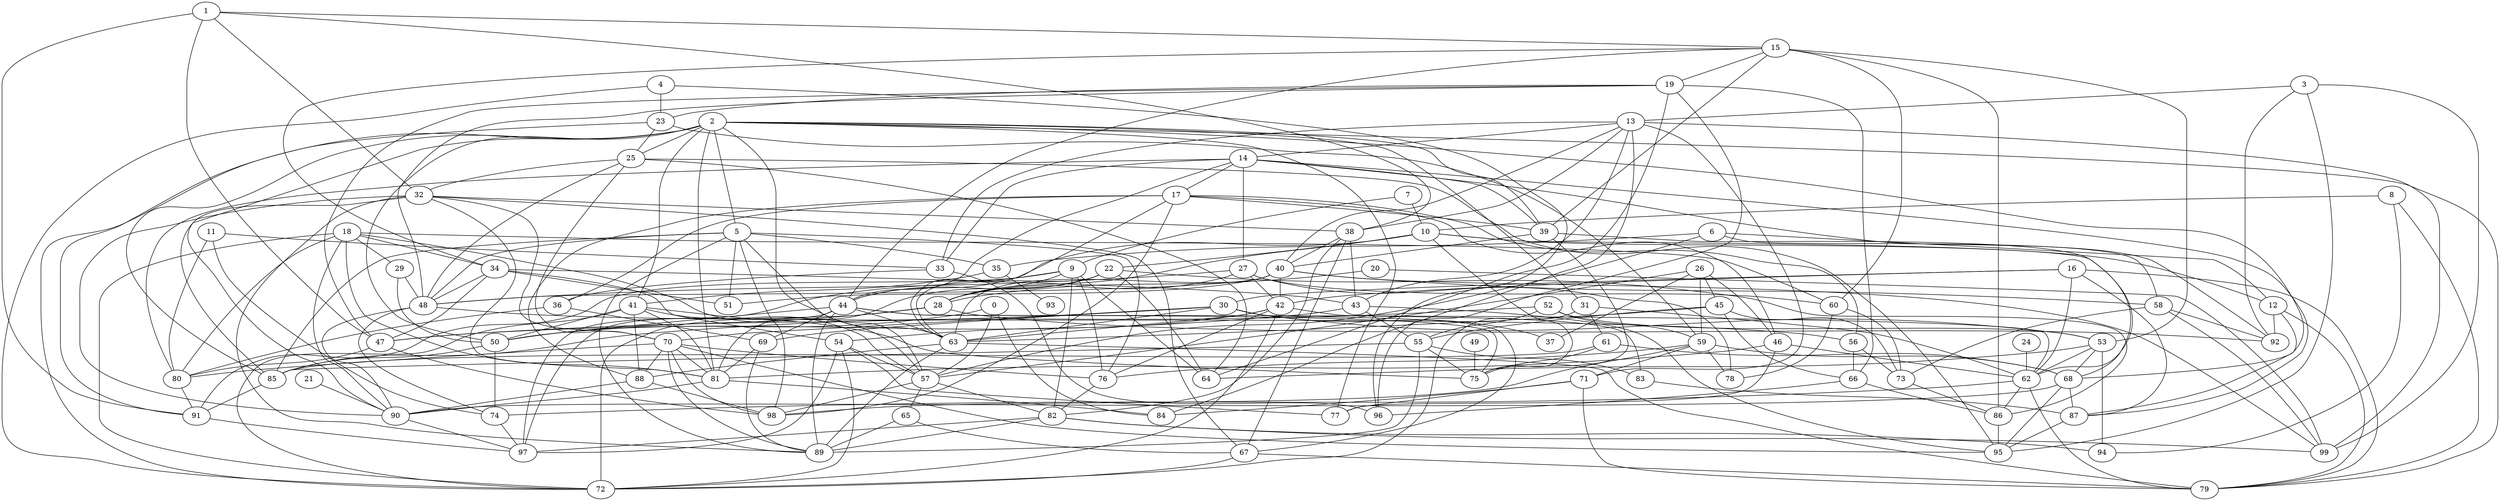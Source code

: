 strict graph "gnp_random_graph(100,0.06)" {
0;
1;
2;
3;
4;
5;
6;
7;
8;
9;
10;
11;
12;
13;
14;
15;
16;
17;
18;
19;
20;
21;
22;
23;
24;
25;
26;
27;
28;
29;
30;
31;
32;
33;
34;
35;
36;
37;
38;
39;
40;
41;
42;
43;
44;
45;
46;
47;
48;
49;
50;
51;
52;
53;
54;
55;
56;
57;
58;
59;
60;
61;
62;
63;
64;
65;
66;
67;
68;
69;
70;
71;
72;
73;
74;
75;
76;
77;
78;
79;
80;
81;
82;
83;
84;
85;
86;
87;
88;
89;
90;
91;
92;
93;
94;
95;
96;
97;
98;
99;
0 -- 57  [is_available=True, prob="0.671057351594"];
0 -- 50  [is_available=True, prob="0.690010697206"];
0 -- 84  [is_available=True, prob="0.334758250177"];
1 -- 32  [is_available=True, prob="1.0"];
1 -- 91  [is_available=True, prob="1.0"];
1 -- 47  [is_available=True, prob="0.589330813349"];
1 -- 38  [is_available=True, prob="0.668733342875"];
1 -- 15  [is_available=True, prob="0.00409405904682"];
2 -- 68  [is_available=True, prob="1.0"];
2 -- 5  [is_available=True, prob="0.560160947084"];
2 -- 39  [is_available=True, prob="0.492727553365"];
2 -- 72  [is_available=True, prob="0.866713681946"];
2 -- 41  [is_available=True, prob="0.880660493297"];
2 -- 77  [is_available=True, prob="0.657926044712"];
2 -- 79  [is_available=True, prob="1.0"];
2 -- 81  [is_available=True, prob="0.52491873124"];
2 -- 50  [is_available=True, prob="1.0"];
2 -- 85  [is_available=True, prob="0.121002462389"];
2 -- 57  [is_available=True, prob="0.688849433046"];
2 -- 25  [is_available=True, prob="1.0"];
2 -- 90  [is_available=True, prob="1.0"];
2 -- 31  [is_available=True, prob="0.932520824682"];
3 -- 99  [is_available=True, prob="0.724532969939"];
3 -- 92  [is_available=True, prob="0.323022409879"];
3 -- 13  [is_available=True, prob="1.0"];
3 -- 95  [is_available=True, prob="0.653609205876"];
4 -- 72  [is_available=True, prob="0.78798378321"];
4 -- 96  [is_available=True, prob="0.0983039226201"];
4 -- 23  [is_available=True, prob="0.751404426612"];
5 -- 35  [is_available=True, prob="1.0"];
5 -- 76  [is_available=True, prob="0.345207098844"];
5 -- 98  [is_available=True, prob="1.0"];
5 -- 48  [is_available=True, prob="0.710703875633"];
5 -- 51  [is_available=True, prob="1.0"];
5 -- 85  [is_available=True, prob="0.261533064791"];
5 -- 89  [is_available=True, prob="0.549838072544"];
5 -- 63  [is_available=True, prob="0.642452105584"];
6 -- 57  [is_available=True, prob="0.295650459841"];
6 -- 58  [is_available=True, prob="0.709116541315"];
6 -- 35  [is_available=True, prob="0.919955655212"];
6 -- 12  [is_available=True, prob="0.430719101836"];
7 -- 9  [is_available=True, prob="0.321729075086"];
7 -- 10  [is_available=True, prob="1.0"];
8 -- 10  [is_available=True, prob="0.0999599678257"];
8 -- 94  [is_available=True, prob="0.756580262591"];
8 -- 79  [is_available=True, prob="0.44927188035"];
9 -- 64  [is_available=True, prob="0.4877768743"];
9 -- 97  [is_available=True, prob="0.034993977242"];
9 -- 76  [is_available=True, prob="1.0"];
9 -- 82  [is_available=True, prob="0.767009024055"];
9 -- 91  [is_available=True, prob="0.0694351610852"];
9 -- 28  [is_available=True, prob="0.838047232328"];
10 -- 68  [is_available=True, prob="0.710356356081"];
10 -- 44  [is_available=True, prob="0.084861874404"];
10 -- 75  [is_available=True, prob="0.81467711509"];
10 -- 12  [is_available=True, prob="1.0"];
10 -- 22  [is_available=True, prob="1.0"];
10 -- 28  [is_available=True, prob="0.114189280281"];
11 -- 80  [is_available=True, prob="0.577227708903"];
11 -- 33  [is_available=True, prob="1.0"];
11 -- 74  [is_available=True, prob="0.704360758115"];
12 -- 87  [is_available=True, prob="1.0"];
12 -- 92  [is_available=True, prob="0.151890145966"];
12 -- 79  [is_available=True, prob="0.335188873245"];
13 -- 33  [is_available=True, prob="0.867095277228"];
13 -- 38  [is_available=True, prob="0.405254949169"];
13 -- 71  [is_available=True, prob="0.0073405691716"];
13 -- 40  [is_available=True, prob="0.0999735347473"];
13 -- 43  [is_available=True, prob="0.960741663552"];
13 -- 14  [is_available=True, prob="0.625041892195"];
13 -- 99  [is_available=True, prob="0.369447033936"];
13 -- 84  [is_available=True, prob="0.261422922647"];
14 -- 33  [is_available=True, prob="0.988225696203"];
14 -- 39  [is_available=True, prob="0.22529633195"];
14 -- 44  [is_available=True, prob="0.64758877001"];
14 -- 80  [is_available=True, prob="0.791140239144"];
14 -- 17  [is_available=True, prob="0.501337967777"];
14 -- 87  [is_available=True, prob="1.0"];
14 -- 27  [is_available=True, prob="0.814029121953"];
14 -- 92  [is_available=True, prob="0.0828854921059"];
15 -- 34  [is_available=True, prob="1.0"];
15 -- 39  [is_available=True, prob="0.0874411629438"];
15 -- 44  [is_available=True, prob="0.188355267211"];
15 -- 19  [is_available=True, prob="0.992075608173"];
15 -- 53  [is_available=True, prob="0.786249528862"];
15 -- 86  [is_available=True, prob="0.929360528287"];
15 -- 60  [is_available=True, prob="0.0751221948564"];
16 -- 42  [is_available=True, prob="0.304096549236"];
16 -- 87  [is_available=True, prob="0.758673235927"];
16 -- 62  [is_available=True, prob="0.938343758888"];
16 -- 30  [is_available=True, prob="0.391592404061"];
16 -- 79  [is_available=True, prob="0.695567988885"];
17 -- 98  [is_available=True, prob="1.0"];
17 -- 36  [is_available=True, prob="0.245291820693"];
17 -- 39  [is_available=True, prob="0.82365838669"];
17 -- 46  [is_available=True, prob="0.470260630688"];
17 -- 88  [is_available=True, prob="0.95070486876"];
17 -- 56  [is_available=True, prob="0.282549267473"];
17 -- 63  [is_available=True, prob="0.0411249611991"];
18 -- 34  [is_available=True, prob="1.0"];
18 -- 72  [is_available=True, prob="0.0126708647159"];
18 -- 80  [is_available=True, prob="0.480465986979"];
18 -- 81  [is_available=True, prob="0.974926417648"];
18 -- 57  [is_available=True, prob="0.657157937279"];
18 -- 90  [is_available=True, prob="1.0"];
18 -- 60  [is_available=True, prob="0.686332747665"];
18 -- 29  [is_available=True, prob="1.0"];
19 -- 64  [is_available=True, prob="1.0"];
19 -- 96  [is_available=True, prob="0.259512028362"];
19 -- 66  [is_available=True, prob="0.877923885053"];
19 -- 47  [is_available=True, prob="1.0"];
19 -- 48  [is_available=True, prob="0.303909755215"];
19 -- 23  [is_available=True, prob="1.0"];
20 -- 99  [is_available=True, prob="0.571945238786"];
20 -- 28  [is_available=True, prob="1.0"];
21 -- 90  [is_available=True, prob="0.361626240187"];
22 -- 64  [is_available=True, prob="0.191537491421"];
22 -- 44  [is_available=True, prob="0.493915576577"];
22 -- 81  [is_available=True, prob="0.894939909157"];
22 -- 86  [is_available=True, prob="1.0"];
22 -- 28  [is_available=True, prob="0.478094684461"];
22 -- 63  [is_available=True, prob="0.865701762485"];
23 -- 25  [is_available=True, prob="0.531264689517"];
23 -- 91  [is_available=True, prob="0.683068075108"];
23 -- 59  [is_available=True, prob="0.123931878701"];
24 -- 62  [is_available=True, prob="1.0"];
25 -- 32  [is_available=True, prob="0.853279823889"];
25 -- 64  [is_available=True, prob="1.0"];
25 -- 70  [is_available=True, prob="0.760337159085"];
25 -- 48  [is_available=True, prob="0.0506685264544"];
25 -- 95  [is_available=True, prob="0.580578404951"];
26 -- 57  [is_available=True, prob="0.946098165045"];
26 -- 59  [is_available=True, prob="0.69721608207"];
26 -- 37  [is_available=True, prob="0.859535840757"];
26 -- 46  [is_available=True, prob="1.0"];
26 -- 45  [is_available=True, prob="0.702588352387"];
27 -- 28  [is_available=True, prob="0.676846283328"];
27 -- 42  [is_available=True, prob="0.775081423269"];
27 -- 78  [is_available=True, prob="0.277877100404"];
27 -- 48  [is_available=True, prob="0.362318326044"];
27 -- 60  [is_available=True, prob="0.219250644806"];
28 -- 72  [is_available=True, prob="0.178185102449"];
28 -- 50  [is_available=True, prob="0.652533662518"];
28 -- 92  [is_available=True, prob="1.0"];
29 -- 48  [is_available=True, prob="0.275068403215"];
29 -- 50  [is_available=True, prob="0.482084896391"];
30 -- 67  [is_available=True, prob="0.165348600277"];
30 -- 37  [is_available=True, prob="0.895292045939"];
30 -- 70  [is_available=True, prob="0.207080483298"];
30 -- 47  [is_available=True, prob="0.095135625261"];
30 -- 53  [is_available=True, prob="0.494568863017"];
30 -- 69  [is_available=True, prob="0.0425256174276"];
30 -- 63  [is_available=True, prob="0.562734133098"];
31 -- 72  [is_available=True, prob="0.0128690642461"];
31 -- 61  [is_available=True, prob="0.795981373483"];
31 -- 62  [is_available=True, prob="0.762285352094"];
32 -- 67  [is_available=True, prob="1.0"];
32 -- 38  [is_available=True, prob="1.0"];
32 -- 70  [is_available=True, prob="1.0"];
32 -- 81  [is_available=True, prob="0.565734189425"];
32 -- 85  [is_available=True, prob="1.0"];
32 -- 89  [is_available=True, prob="1.0"];
32 -- 90  [is_available=True, prob="0.361042451493"];
33 -- 96  [is_available=True, prob="0.601022290821"];
33 -- 36  [is_available=True, prob="0.0698605802474"];
34 -- 43  [is_available=True, prob="0.555403835797"];
34 -- 47  [is_available=True, prob="0.728819679813"];
34 -- 48  [is_available=True, prob="1.0"];
34 -- 51  [is_available=True, prob="0.481072650911"];
34 -- 54  [is_available=True, prob="0.21246438537"];
35 -- 41  [is_available=True, prob="0.977470194303"];
35 -- 93  [is_available=True, prob="0.312589314197"];
36 -- 80  [is_available=True, prob="0.861204070738"];
36 -- 69  [is_available=True, prob="1.0"];
38 -- 67  [is_available=True, prob="1.0"];
38 -- 40  [is_available=True, prob="0.439407594141"];
38 -- 43  [is_available=True, prob="0.910189279471"];
38 -- 82  [is_available=True, prob="0.393293973828"];
39 -- 40  [is_available=True, prob="1.0"];
39 -- 75  [is_available=True, prob="0.818146928403"];
39 -- 62  [is_available=True, prob="0.846336658721"];
40 -- 99  [is_available=True, prob="0.749704313134"];
40 -- 42  [is_available=True, prob="0.642161220487"];
40 -- 48  [is_available=True, prob="0.318814392527"];
40 -- 51  [is_available=True, prob="0.219297673041"];
40 -- 58  [is_available=True, prob="1.0"];
40 -- 63  [is_available=True, prob="1.0"];
41 -- 72  [is_available=True, prob="1.0"];
41 -- 75  [is_available=True, prob="0.797603634341"];
41 -- 81  [is_available=True, prob="1.0"];
41 -- 50  [is_available=True, prob="0.80650143365"];
41 -- 88  [is_available=True, prob="0.389223162949"];
41 -- 57  [is_available=True, prob="1.0"];
42 -- 76  [is_available=True, prob="0.671381777322"];
42 -- 72  [is_available=True, prob="0.637404181506"];
42 -- 83  [is_available=True, prob="0.348047199279"];
42 -- 54  [is_available=True, prob="0.758581485084"];
42 -- 63  [is_available=True, prob="0.172772846877"];
43 -- 47  [is_available=True, prob="0.640535902911"];
43 -- 55  [is_available=True, prob="0.443991120282"];
43 -- 95  [is_available=True, prob="1.0"];
44 -- 97  [is_available=True, prob="0.123737111238"];
44 -- 69  [is_available=True, prob="0.398579035395"];
44 -- 75  [is_available=True, prob="0.297474026183"];
44 -- 50  [is_available=True, prob="0.406491469462"];
44 -- 89  [is_available=True, prob="0.657254883706"];
44 -- 62  [is_available=True, prob="1.0"];
44 -- 63  [is_available=True, prob="0.289950243765"];
45 -- 73  [is_available=True, prob="1.0"];
45 -- 63  [is_available=True, prob="0.397986394814"];
45 -- 66  [is_available=True, prob="1.0"];
45 -- 55  [is_available=True, prob="0.0373226457218"];
46 -- 77  [is_available=True, prob="0.465531757734"];
46 -- 62  [is_available=True, prob="0.977691725438"];
46 -- 81  [is_available=True, prob="0.0996473290372"];
47 -- 98  [is_available=True, prob="1.0"];
47 -- 80  [is_available=True, prob="1.0"];
48 -- 74  [is_available=True, prob="1.0"];
48 -- 56  [is_available=True, prob="0.40827491267"];
48 -- 90  [is_available=True, prob="1.0"];
49 -- 75  [is_available=True, prob="0.431592355611"];
50 -- 74  [is_available=True, prob="0.219093948556"];
50 -- 85  [is_available=True, prob="0.140936078703"];
52 -- 59  [is_available=True, prob="1.0"];
52 -- 53  [is_available=True, prob="1.0"];
52 -- 85  [is_available=True, prob="0.727840243292"];
52 -- 55  [is_available=True, prob="0.547034651942"];
53 -- 64  [is_available=True, prob="0.333092644684"];
53 -- 68  [is_available=True, prob="1.0"];
53 -- 94  [is_available=True, prob="0.447370834058"];
53 -- 62  [is_available=True, prob="0.828913372729"];
54 -- 97  [is_available=True, prob="0.710958418974"];
54 -- 72  [is_available=True, prob="0.311194474455"];
54 -- 77  [is_available=True, prob="0.0770184709341"];
54 -- 57  [is_available=True, prob="1.0"];
55 -- 75  [is_available=True, prob="0.158032076151"];
55 -- 83  [is_available=True, prob="0.0438732907963"];
55 -- 85  [is_available=True, prob="0.0468400001859"];
55 -- 89  [is_available=True, prob="0.203027035158"];
56 -- 66  [is_available=True, prob="1.0"];
56 -- 73  [is_available=True, prob="0.237954710539"];
57 -- 65  [is_available=True, prob="0.0998337920747"];
57 -- 98  [is_available=True, prob="0.579144144063"];
57 -- 82  [is_available=True, prob="1.0"];
58 -- 73  [is_available=True, prob="0.166621784511"];
58 -- 99  [is_available=True, prob="0.622946136699"];
58 -- 92  [is_available=True, prob="0.726182849417"];
59 -- 98  [is_available=True, prob="0.154648690751"];
59 -- 68  [is_available=True, prob="0.510041222966"];
59 -- 71  [is_available=True, prob="1.0"];
59 -- 76  [is_available=True, prob="0.553895301344"];
59 -- 78  [is_available=True, prob="0.504761967265"];
60 -- 73  [is_available=True, prob="0.360051122329"];
60 -- 78  [is_available=True, prob="0.317858844703"];
61 -- 75  [is_available=True, prob="1.0"];
61 -- 68  [is_available=True, prob="1.0"];
61 -- 85  [is_available=True, prob="0.680684912229"];
62 -- 74  [is_available=True, prob="1.0"];
62 -- 79  [is_available=True, prob="0.876926489241"];
62 -- 86  [is_available=True, prob="1.0"];
63 -- 79  [is_available=True, prob="0.84183570332"];
63 -- 88  [is_available=True, prob="1.0"];
63 -- 89  [is_available=True, prob="0.586510691322"];
65 -- 67  [is_available=True, prob="0.303592366941"];
65 -- 89  [is_available=True, prob="1.0"];
66 -- 96  [is_available=True, prob="0.71541902129"];
66 -- 86  [is_available=True, prob="0.258562502228"];
67 -- 72  [is_available=True, prob="1.0"];
67 -- 79  [is_available=True, prob="0.762450520838"];
68 -- 87  [is_available=True, prob="1.0"];
68 -- 90  [is_available=True, prob="0.34944136145"];
68 -- 95  [is_available=True, prob="1.0"];
69 -- 89  [is_available=True, prob="0.586285531296"];
69 -- 81  [is_available=True, prob="1.0"];
70 -- 98  [is_available=True, prob="0.179333299558"];
70 -- 76  [is_available=True, prob="0.0925446458398"];
70 -- 80  [is_available=True, prob="0.671994588377"];
70 -- 81  [is_available=True, prob="0.33355767427"];
70 -- 89  [is_available=True, prob="0.230413681459"];
70 -- 88  [is_available=True, prob="0.229521091761"];
70 -- 95  [is_available=True, prob="0.466525138373"];
71 -- 79  [is_available=True, prob="0.496271502584"];
71 -- 84  [is_available=True, prob="1.0"];
71 -- 77  [is_available=True, prob="0.209378672465"];
73 -- 86  [is_available=True, prob="0.973248092528"];
74 -- 97  [is_available=True, prob="0.523160415555"];
76 -- 82  [is_available=True, prob="1.0"];
80 -- 91  [is_available=True, prob="0.185858377118"];
81 -- 84  [is_available=True, prob="0.609183995155"];
81 -- 90  [is_available=True, prob="0.501364252649"];
82 -- 97  [is_available=True, prob="0.164282641636"];
82 -- 99  [is_available=True, prob="0.52831405508"];
82 -- 89  [is_available=True, prob="0.190908157058"];
82 -- 94  [is_available=True, prob="0.345127547462"];
83 -- 87  [is_available=True, prob="0.0483760546544"];
85 -- 91  [is_available=True, prob="0.222492652667"];
86 -- 95  [is_available=True, prob="0.294831995624"];
87 -- 95  [is_available=True, prob="0.812442981465"];
88 -- 98  [is_available=True, prob="1.0"];
88 -- 90  [is_available=True, prob="0.981994694112"];
90 -- 97  [is_available=True, prob="0.765128923326"];
91 -- 97  [is_available=True, prob="0.763899378424"];
}
